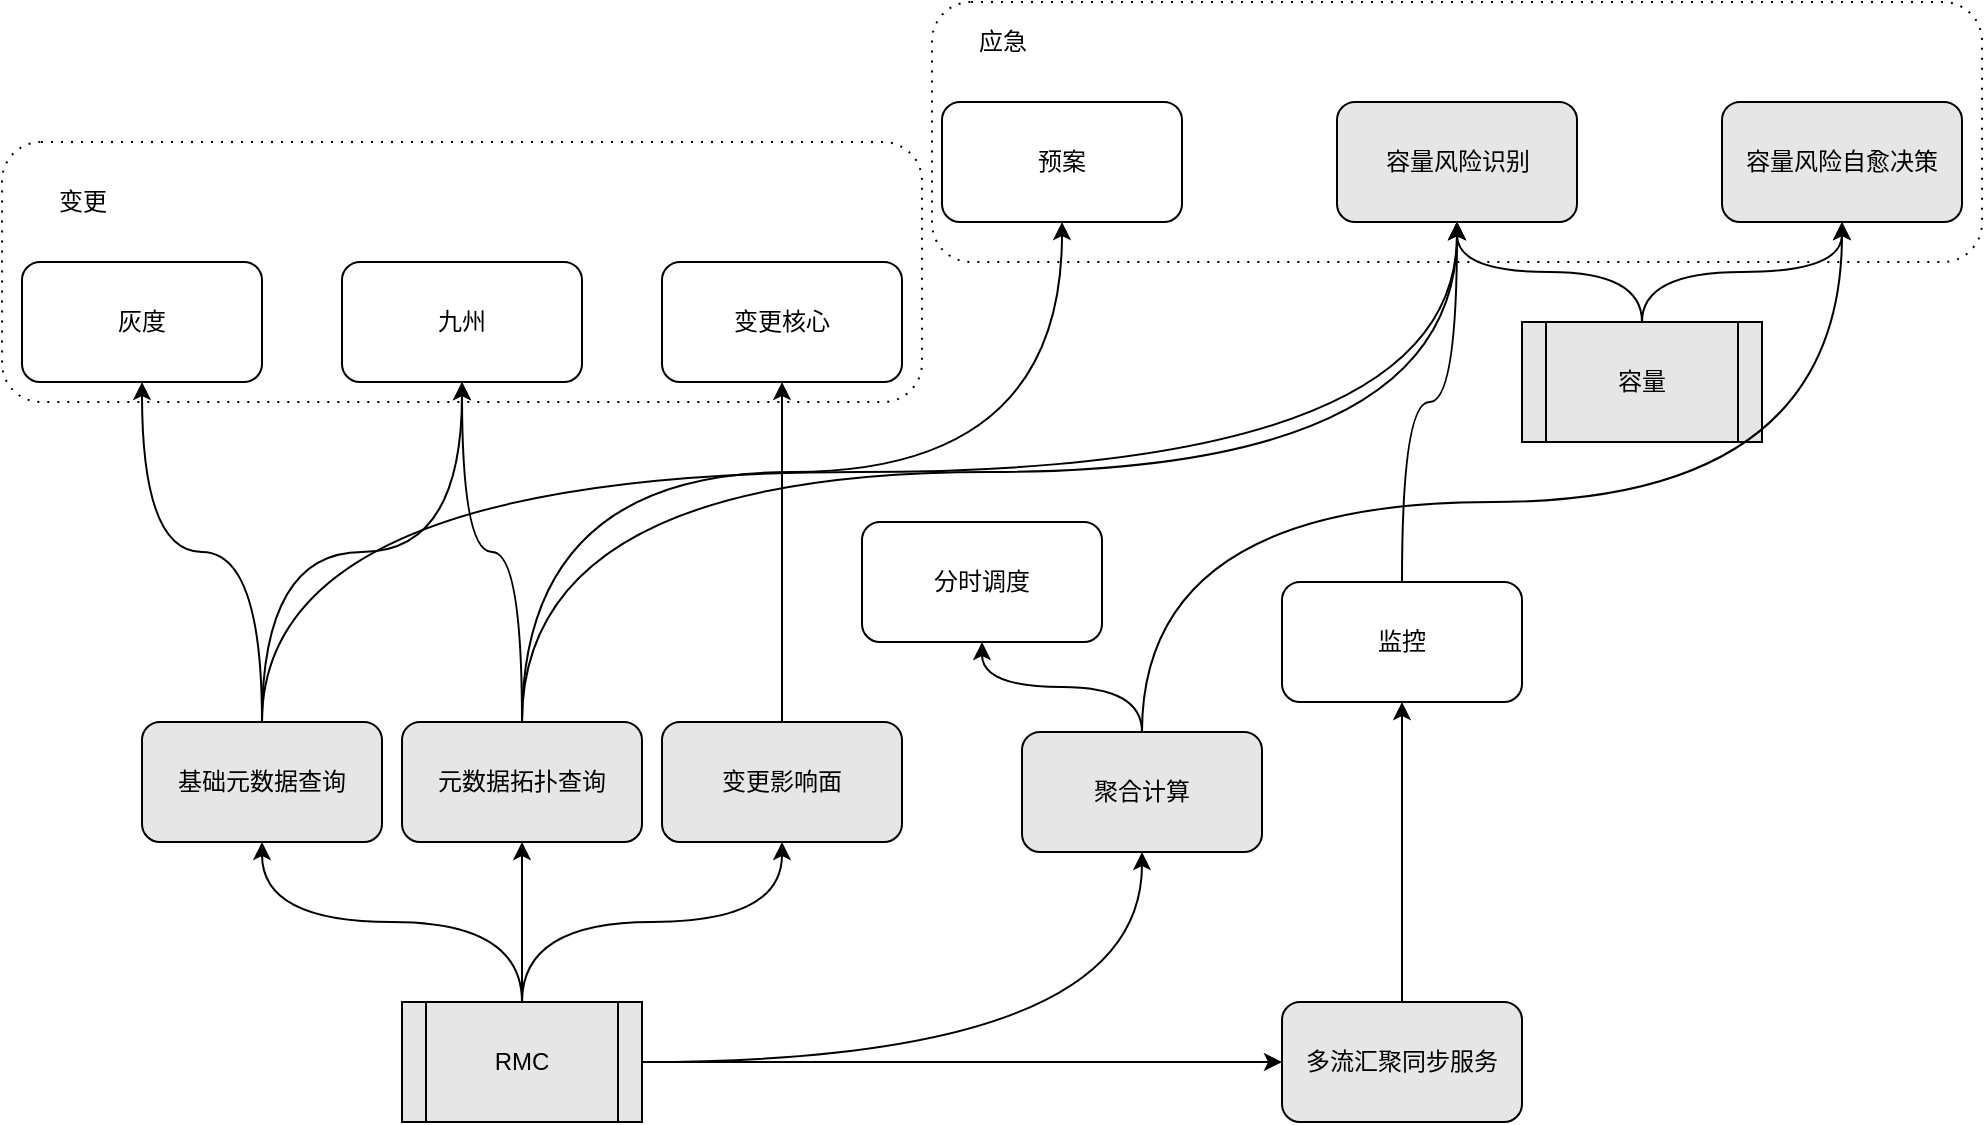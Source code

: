 <mxfile version="14.1.8" type="github">
  <diagram id="XT3WWWGMgkJP05g88cFa" name="Page-1">
    <mxGraphModel dx="1306" dy="608" grid="1" gridSize="10" guides="1" tooltips="1" connect="1" arrows="1" fold="1" page="1" pageScale="1" pageWidth="827" pageHeight="1169" math="0" shadow="0">
      <root>
        <mxCell id="0" />
        <mxCell id="1" parent="0" />
        <mxCell id="TkghUFZrF8ry54mGgHcR-39" value="" style="shape=ext;rounded=1;html=1;whiteSpace=wrap;dashed=1;dashPattern=1 4;" vertex="1" parent="1">
          <mxGeometry x="525" y="190" width="525" height="130" as="geometry" />
        </mxCell>
        <mxCell id="TkghUFZrF8ry54mGgHcR-36" value="" style="shape=ext;rounded=1;html=1;whiteSpace=wrap;dashed=1;dashPattern=1 4;" vertex="1" parent="1">
          <mxGeometry x="60" y="260" width="460" height="130" as="geometry" />
        </mxCell>
        <mxCell id="TkghUFZrF8ry54mGgHcR-28" style="edgeStyle=orthogonalEdgeStyle;curved=1;rounded=0;orthogonalLoop=1;jettySize=auto;html=1;exitX=0.5;exitY=0;exitDx=0;exitDy=0;entryX=0.5;entryY=1;entryDx=0;entryDy=0;fillColor=#E6E6E6;" edge="1" parent="1" source="TkghUFZrF8ry54mGgHcR-1" target="TkghUFZrF8ry54mGgHcR-15">
          <mxGeometry relative="1" as="geometry" />
        </mxCell>
        <mxCell id="TkghUFZrF8ry54mGgHcR-29" style="edgeStyle=orthogonalEdgeStyle;curved=1;rounded=0;orthogonalLoop=1;jettySize=auto;html=1;exitX=0.5;exitY=0;exitDx=0;exitDy=0;entryX=0.5;entryY=1;entryDx=0;entryDy=0;fillColor=#E6E6E6;" edge="1" parent="1" source="TkghUFZrF8ry54mGgHcR-1" target="TkghUFZrF8ry54mGgHcR-7">
          <mxGeometry relative="1" as="geometry" />
        </mxCell>
        <mxCell id="TkghUFZrF8ry54mGgHcR-30" style="edgeStyle=orthogonalEdgeStyle;curved=1;rounded=0;orthogonalLoop=1;jettySize=auto;html=1;exitX=0.5;exitY=0;exitDx=0;exitDy=0;entryX=0.5;entryY=1;entryDx=0;entryDy=0;fillColor=#E6E6E6;" edge="1" parent="1" source="TkghUFZrF8ry54mGgHcR-1" target="TkghUFZrF8ry54mGgHcR-12">
          <mxGeometry relative="1" as="geometry" />
        </mxCell>
        <mxCell id="TkghUFZrF8ry54mGgHcR-31" style="edgeStyle=orthogonalEdgeStyle;curved=1;rounded=0;orthogonalLoop=1;jettySize=auto;html=1;exitX=1;exitY=0.5;exitDx=0;exitDy=0;fillColor=#E6E6E6;" edge="1" parent="1" source="TkghUFZrF8ry54mGgHcR-1" target="TkghUFZrF8ry54mGgHcR-14">
          <mxGeometry relative="1" as="geometry" />
        </mxCell>
        <mxCell id="TkghUFZrF8ry54mGgHcR-32" style="edgeStyle=orthogonalEdgeStyle;curved=1;rounded=0;orthogonalLoop=1;jettySize=auto;html=1;exitX=1;exitY=0.5;exitDx=0;exitDy=0;entryX=0;entryY=0.5;entryDx=0;entryDy=0;fillColor=#E6E6E6;" edge="1" parent="1" source="TkghUFZrF8ry54mGgHcR-1" target="TkghUFZrF8ry54mGgHcR-13">
          <mxGeometry relative="1" as="geometry" />
        </mxCell>
        <mxCell id="TkghUFZrF8ry54mGgHcR-1" value="RMC" style="shape=process;whiteSpace=wrap;html=1;backgroundOutline=1;fillColor=#E6E6E6;" vertex="1" parent="1">
          <mxGeometry x="260" y="690" width="120" height="60" as="geometry" />
        </mxCell>
        <mxCell id="TkghUFZrF8ry54mGgHcR-33" style="edgeStyle=orthogonalEdgeStyle;curved=1;rounded=0;orthogonalLoop=1;jettySize=auto;html=1;exitX=0.5;exitY=0;exitDx=0;exitDy=0;entryX=0.5;entryY=1;entryDx=0;entryDy=0;fillColor=#E6E6E6;" edge="1" parent="1" source="TkghUFZrF8ry54mGgHcR-2" target="TkghUFZrF8ry54mGgHcR-3">
          <mxGeometry relative="1" as="geometry" />
        </mxCell>
        <mxCell id="TkghUFZrF8ry54mGgHcR-34" style="edgeStyle=orthogonalEdgeStyle;curved=1;rounded=0;orthogonalLoop=1;jettySize=auto;html=1;exitX=0.5;exitY=0;exitDx=0;exitDy=0;entryX=0.5;entryY=1;entryDx=0;entryDy=0;fillColor=#E6E6E6;" edge="1" parent="1" source="TkghUFZrF8ry54mGgHcR-2" target="TkghUFZrF8ry54mGgHcR-4">
          <mxGeometry relative="1" as="geometry" />
        </mxCell>
        <mxCell id="TkghUFZrF8ry54mGgHcR-2" value="容量" style="shape=process;whiteSpace=wrap;html=1;backgroundOutline=1;fillColor=#E6E6E6;" vertex="1" parent="1">
          <mxGeometry x="820" y="350" width="120" height="60" as="geometry" />
        </mxCell>
        <mxCell id="TkghUFZrF8ry54mGgHcR-3" value="容量风险识别" style="rounded=1;whiteSpace=wrap;html=1;fillColor=#E6E6E6;" vertex="1" parent="1">
          <mxGeometry x="727.5" y="240" width="120" height="60" as="geometry" />
        </mxCell>
        <mxCell id="TkghUFZrF8ry54mGgHcR-4" value="容量风险自愈决策" style="rounded=1;whiteSpace=wrap;html=1;fillColor=#E6E6E6;" vertex="1" parent="1">
          <mxGeometry x="920" y="240" width="120" height="60" as="geometry" />
        </mxCell>
        <mxCell id="TkghUFZrF8ry54mGgHcR-5" value="九州" style="rounded=1;whiteSpace=wrap;html=1;" vertex="1" parent="1">
          <mxGeometry x="230" y="320" width="120" height="60" as="geometry" />
        </mxCell>
        <mxCell id="TkghUFZrF8ry54mGgHcR-6" value="变更核心" style="rounded=1;whiteSpace=wrap;html=1;" vertex="1" parent="1">
          <mxGeometry x="390" y="320" width="120" height="60" as="geometry" />
        </mxCell>
        <mxCell id="TkghUFZrF8ry54mGgHcR-21" style="edgeStyle=orthogonalEdgeStyle;rounded=0;orthogonalLoop=1;jettySize=auto;html=1;exitX=0.5;exitY=0;exitDx=0;exitDy=0;curved=1;" edge="1" parent="1" source="TkghUFZrF8ry54mGgHcR-7" target="TkghUFZrF8ry54mGgHcR-5">
          <mxGeometry relative="1" as="geometry" />
        </mxCell>
        <mxCell id="TkghUFZrF8ry54mGgHcR-22" style="edgeStyle=orthogonalEdgeStyle;rounded=0;orthogonalLoop=1;jettySize=auto;html=1;exitX=0.5;exitY=0;exitDx=0;exitDy=0;entryX=0.5;entryY=1;entryDx=0;entryDy=0;curved=1;" edge="1" parent="1" source="TkghUFZrF8ry54mGgHcR-7" target="TkghUFZrF8ry54mGgHcR-11">
          <mxGeometry relative="1" as="geometry" />
        </mxCell>
        <mxCell id="TkghUFZrF8ry54mGgHcR-26" style="edgeStyle=orthogonalEdgeStyle;curved=1;rounded=0;orthogonalLoop=1;jettySize=auto;html=1;exitX=0.5;exitY=0;exitDx=0;exitDy=0;entryX=0.5;entryY=1;entryDx=0;entryDy=0;" edge="1" parent="1" source="TkghUFZrF8ry54mGgHcR-7" target="TkghUFZrF8ry54mGgHcR-3">
          <mxGeometry relative="1" as="geometry" />
        </mxCell>
        <mxCell id="TkghUFZrF8ry54mGgHcR-7" value="元数据拓扑查询" style="rounded=1;whiteSpace=wrap;html=1;fillColor=#E6E6E6;" vertex="1" parent="1">
          <mxGeometry x="260" y="550" width="120" height="60" as="geometry" />
        </mxCell>
        <mxCell id="TkghUFZrF8ry54mGgHcR-8" value="灰度" style="rounded=1;whiteSpace=wrap;html=1;" vertex="1" parent="1">
          <mxGeometry x="70" y="320" width="120" height="60" as="geometry" />
        </mxCell>
        <mxCell id="TkghUFZrF8ry54mGgHcR-27" style="edgeStyle=orthogonalEdgeStyle;curved=1;rounded=0;orthogonalLoop=1;jettySize=auto;html=1;exitX=0.5;exitY=0;exitDx=0;exitDy=0;entryX=0.5;entryY=1;entryDx=0;entryDy=0;" edge="1" parent="1" source="TkghUFZrF8ry54mGgHcR-9" target="TkghUFZrF8ry54mGgHcR-3">
          <mxGeometry relative="1" as="geometry" />
        </mxCell>
        <mxCell id="TkghUFZrF8ry54mGgHcR-9" value="监控" style="rounded=1;whiteSpace=wrap;html=1;" vertex="1" parent="1">
          <mxGeometry x="700" y="480" width="120" height="60" as="geometry" />
        </mxCell>
        <mxCell id="TkghUFZrF8ry54mGgHcR-10" value="分时调度" style="rounded=1;whiteSpace=wrap;html=1;" vertex="1" parent="1">
          <mxGeometry x="490" y="450" width="120" height="60" as="geometry" />
        </mxCell>
        <mxCell id="TkghUFZrF8ry54mGgHcR-11" value="预案" style="rounded=1;whiteSpace=wrap;html=1;" vertex="1" parent="1">
          <mxGeometry x="530" y="240" width="120" height="60" as="geometry" />
        </mxCell>
        <mxCell id="TkghUFZrF8ry54mGgHcR-24" style="edgeStyle=orthogonalEdgeStyle;rounded=0;orthogonalLoop=1;jettySize=auto;html=1;exitX=0.5;exitY=0;exitDx=0;exitDy=0;entryX=0.5;entryY=1;entryDx=0;entryDy=0;curved=1;" edge="1" parent="1" source="TkghUFZrF8ry54mGgHcR-12" target="TkghUFZrF8ry54mGgHcR-6">
          <mxGeometry relative="1" as="geometry" />
        </mxCell>
        <mxCell id="TkghUFZrF8ry54mGgHcR-12" value="变更影响面" style="rounded=1;whiteSpace=wrap;html=1;fillColor=#E6E6E6;" vertex="1" parent="1">
          <mxGeometry x="390" y="550" width="120" height="60" as="geometry" />
        </mxCell>
        <mxCell id="TkghUFZrF8ry54mGgHcR-17" style="edgeStyle=orthogonalEdgeStyle;rounded=0;orthogonalLoop=1;jettySize=auto;html=1;exitX=0.5;exitY=0;exitDx=0;exitDy=0;entryX=0.5;entryY=1;entryDx=0;entryDy=0;curved=1;fillColor=#E6E6E6;" edge="1" parent="1" source="TkghUFZrF8ry54mGgHcR-13" target="TkghUFZrF8ry54mGgHcR-9">
          <mxGeometry relative="1" as="geometry" />
        </mxCell>
        <mxCell id="TkghUFZrF8ry54mGgHcR-13" value="多流汇聚同步服务" style="rounded=1;whiteSpace=wrap;html=1;fillColor=#E6E6E6;" vertex="1" parent="1">
          <mxGeometry x="700" y="690" width="120" height="60" as="geometry" />
        </mxCell>
        <mxCell id="TkghUFZrF8ry54mGgHcR-18" style="edgeStyle=orthogonalEdgeStyle;rounded=0;orthogonalLoop=1;jettySize=auto;html=1;exitX=0.5;exitY=0;exitDx=0;exitDy=0;curved=1;" edge="1" parent="1" source="TkghUFZrF8ry54mGgHcR-14" target="TkghUFZrF8ry54mGgHcR-10">
          <mxGeometry relative="1" as="geometry" />
        </mxCell>
        <mxCell id="TkghUFZrF8ry54mGgHcR-19" style="edgeStyle=orthogonalEdgeStyle;rounded=0;orthogonalLoop=1;jettySize=auto;html=1;exitX=0.5;exitY=0;exitDx=0;exitDy=0;curved=1;" edge="1" parent="1" source="TkghUFZrF8ry54mGgHcR-14" target="TkghUFZrF8ry54mGgHcR-4">
          <mxGeometry relative="1" as="geometry">
            <Array as="points">
              <mxPoint x="630" y="440" />
              <mxPoint x="980" y="440" />
            </Array>
          </mxGeometry>
        </mxCell>
        <mxCell id="TkghUFZrF8ry54mGgHcR-14" value="聚合计算" style="rounded=1;whiteSpace=wrap;html=1;fillColor=#E6E6E6;" vertex="1" parent="1">
          <mxGeometry x="570" y="555" width="120" height="60" as="geometry" />
        </mxCell>
        <mxCell id="TkghUFZrF8ry54mGgHcR-20" style="edgeStyle=orthogonalEdgeStyle;rounded=0;orthogonalLoop=1;jettySize=auto;html=1;exitX=0.5;exitY=0;exitDx=0;exitDy=0;curved=1;" edge="1" parent="1" source="TkghUFZrF8ry54mGgHcR-15" target="TkghUFZrF8ry54mGgHcR-8">
          <mxGeometry relative="1" as="geometry" />
        </mxCell>
        <mxCell id="TkghUFZrF8ry54mGgHcR-23" style="edgeStyle=orthogonalEdgeStyle;rounded=0;orthogonalLoop=1;jettySize=auto;html=1;exitX=0.5;exitY=0;exitDx=0;exitDy=0;curved=1;" edge="1" parent="1" source="TkghUFZrF8ry54mGgHcR-15" target="TkghUFZrF8ry54mGgHcR-5">
          <mxGeometry relative="1" as="geometry" />
        </mxCell>
        <mxCell id="TkghUFZrF8ry54mGgHcR-25" style="edgeStyle=orthogonalEdgeStyle;curved=1;rounded=0;orthogonalLoop=1;jettySize=auto;html=1;exitX=0.5;exitY=0;exitDx=0;exitDy=0;" edge="1" parent="1" source="TkghUFZrF8ry54mGgHcR-15" target="TkghUFZrF8ry54mGgHcR-3">
          <mxGeometry relative="1" as="geometry" />
        </mxCell>
        <mxCell id="TkghUFZrF8ry54mGgHcR-15" value="基础元数据查询" style="rounded=1;whiteSpace=wrap;html=1;fillColor=#E6E6E6;" vertex="1" parent="1">
          <mxGeometry x="130" y="550" width="120" height="60" as="geometry" />
        </mxCell>
        <mxCell id="TkghUFZrF8ry54mGgHcR-37" value="变更" style="text;html=1;align=center;verticalAlign=middle;resizable=0;points=[];autosize=1;" vertex="1" parent="1">
          <mxGeometry x="80" y="280" width="40" height="20" as="geometry" />
        </mxCell>
        <mxCell id="TkghUFZrF8ry54mGgHcR-38" value="应急" style="text;html=1;align=center;verticalAlign=middle;resizable=0;points=[];autosize=1;" vertex="1" parent="1">
          <mxGeometry x="540" y="200" width="40" height="20" as="geometry" />
        </mxCell>
      </root>
    </mxGraphModel>
  </diagram>
</mxfile>
